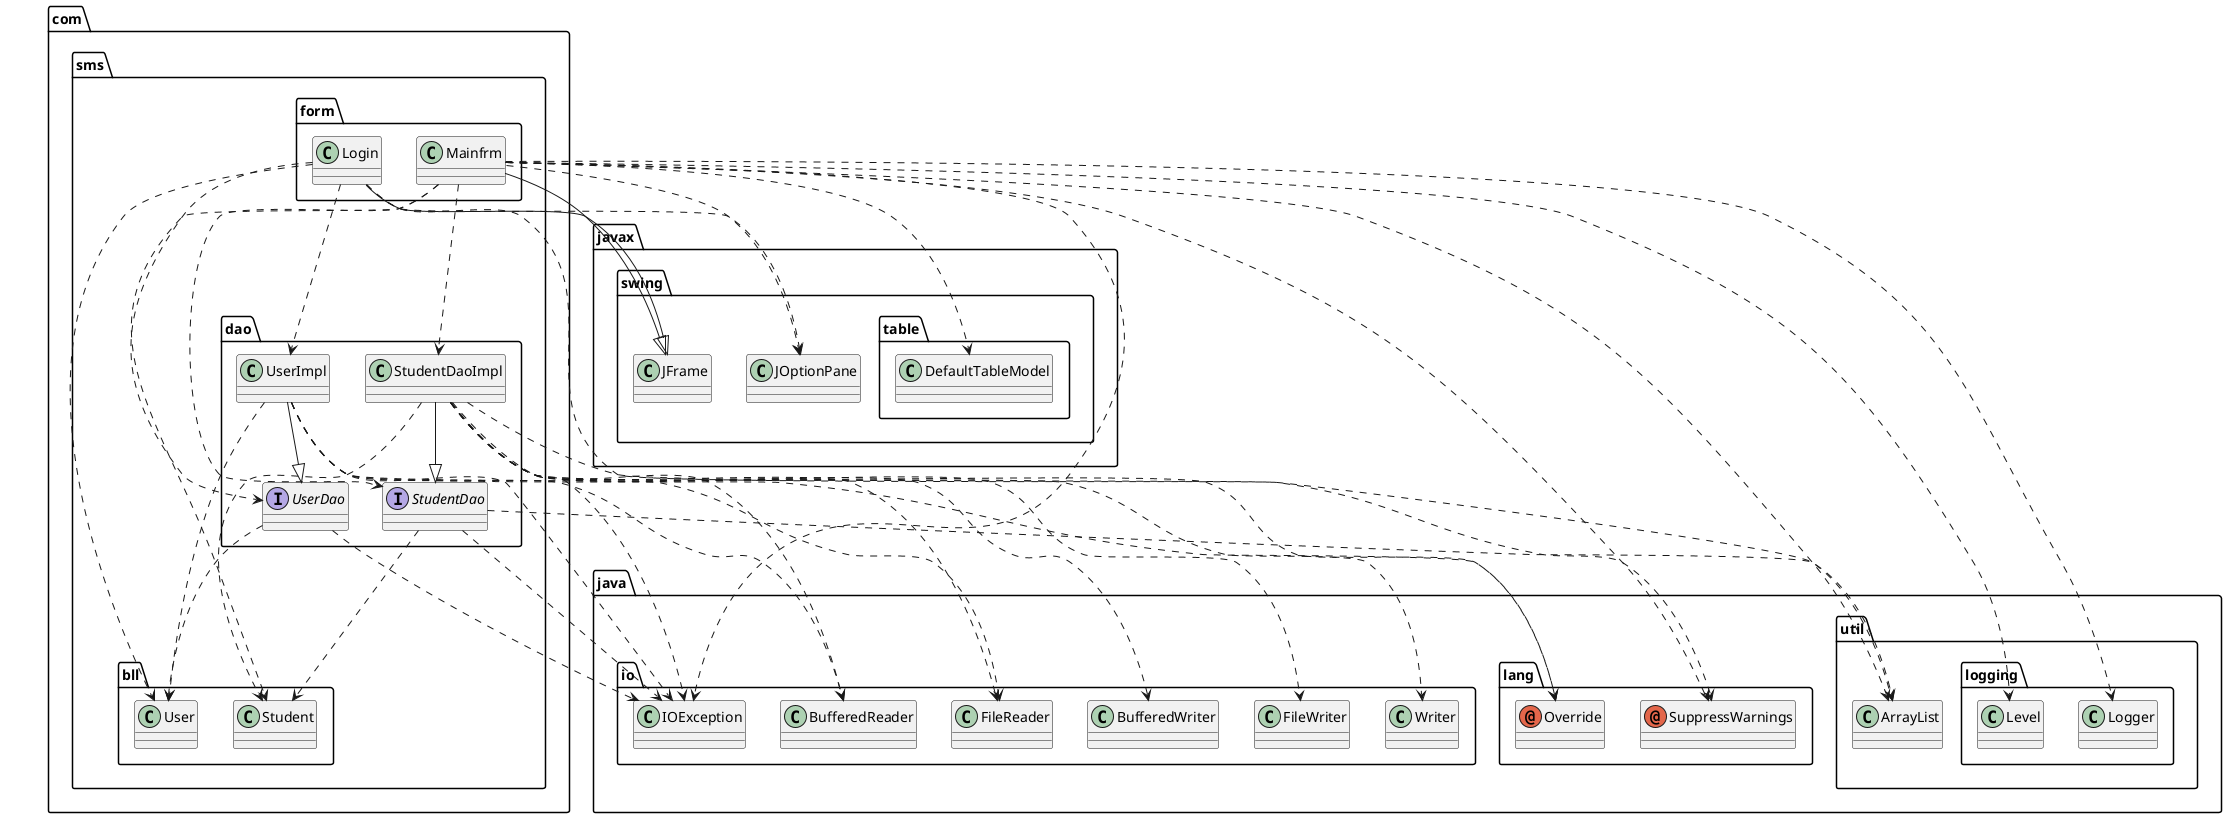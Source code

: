 @startuml
annotation java.lang.Override
annotation java.lang.SuppressWarnings
class com.sms.bll.Student
class com.sms.bll.User
class com.sms.dao.StudentDaoImpl
class com.sms.dao.UserImpl
class com.sms.form.Login
class com.sms.form.Mainfrm
class java.io.BufferedReader
class java.io.BufferedWriter
class java.io.FileReader
class java.io.FileWriter
class java.io.IOException
class java.io.Writer
class java.util.ArrayList
class java.util.logging.Level
class java.util.logging.Logger
class javax.swing.JFrame
class javax.swing.JOptionPane
class javax.swing.table.DefaultTableModel
interface com.sms.dao.StudentDao
interface com.sms.dao.UserDao
com.sms.dao.StudentDaoImpl ..> java.lang.Override
com.sms.dao.StudentDaoImpl ..> com.sms.bll.Student
com.sms.dao.StudentDaoImpl ..> java.io.BufferedReader
com.sms.dao.StudentDaoImpl ..> java.io.BufferedWriter
com.sms.dao.StudentDaoImpl ..> java.io.FileReader
com.sms.dao.StudentDaoImpl ..> java.io.FileWriter
com.sms.dao.StudentDaoImpl ..> java.io.IOException
com.sms.dao.StudentDaoImpl ..> java.io.Writer
com.sms.dao.StudentDaoImpl ..> java.util.ArrayList
com.sms.dao.StudentDaoImpl --|> com.sms.dao.StudentDao
com.sms.dao.UserImpl ..> java.lang.Override
com.sms.dao.UserImpl ..> com.sms.bll.User
com.sms.dao.UserImpl ..> java.io.BufferedReader
com.sms.dao.UserImpl ..> java.io.FileReader
com.sms.dao.UserImpl ..> java.io.IOException
com.sms.dao.UserImpl --|> com.sms.dao.UserDao
com.sms.form.Login ..> java.lang.SuppressWarnings
com.sms.form.Login ..> com.sms.bll.User
com.sms.form.Login ..> com.sms.dao.UserImpl
com.sms.form.Login --|> javax.swing.JFrame
com.sms.form.Login ..> javax.swing.JOptionPane
com.sms.form.Login ..> com.sms.dao.UserDao
com.sms.form.Mainfrm ..> java.lang.SuppressWarnings
com.sms.form.Mainfrm ..> com.sms.bll.Student
com.sms.form.Mainfrm ..> com.sms.dao.StudentDaoImpl
com.sms.form.Mainfrm ..> java.io.IOException
com.sms.form.Mainfrm ..> java.util.ArrayList
com.sms.form.Mainfrm ..> java.util.logging.Level
com.sms.form.Mainfrm ..> java.util.logging.Logger
com.sms.form.Mainfrm --|> javax.swing.JFrame
com.sms.form.Mainfrm ..> javax.swing.JOptionPane
com.sms.form.Mainfrm ..> javax.swing.table.DefaultTableModel
com.sms.form.Mainfrm ..> com.sms.dao.StudentDao
com.sms.dao.StudentDao ..> com.sms.bll.Student
com.sms.dao.StudentDao ..> java.io.IOException
com.sms.dao.StudentDao ..> java.util.ArrayList
com.sms.dao.UserDao ..> com.sms.bll.User
com.sms.dao.UserDao ..> java.io.IOException
@enduml